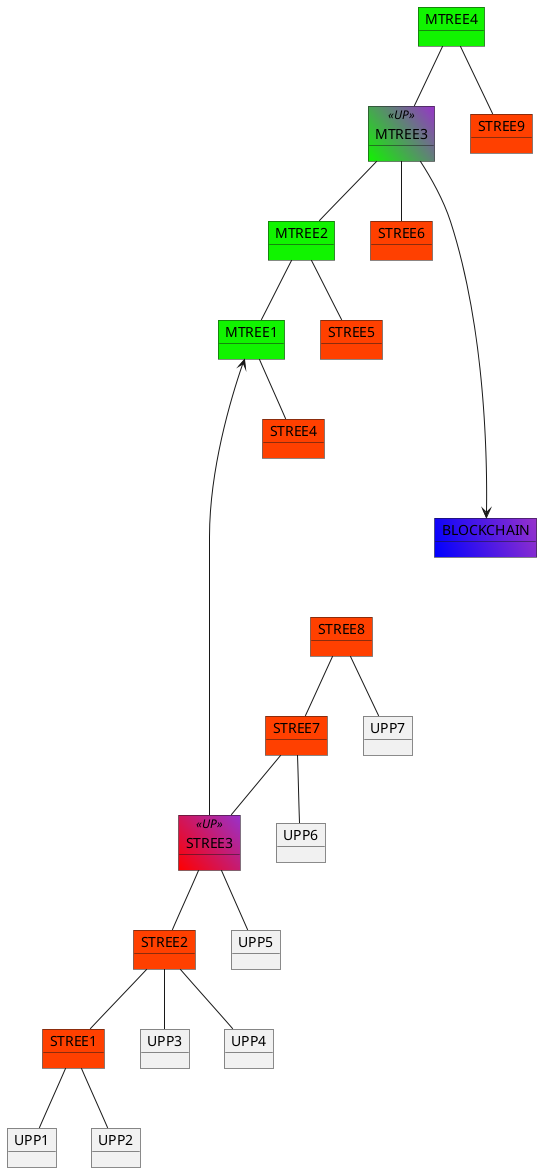 @startuml

object UPP1
object UPP2

object STREE1  #ff4000

STREE1 -- UPP1
STREE1 -- UPP2

object UPP3
object UPP4

object STREE2  #ff4000

STREE2 -- UPP3
STREE2 -- UPP4
STREE2 -- STREE1

object UPP5
object STREE3 <<UP>>  #red\9932CC

STREE3 -- UPP5
STREE3 -- STREE2

object STREE4 #ff4000
object MTREE1 #11f400

MTREE1 <------ STREE3
MTREE1 -- STREE4

object STREE5 #ff4000
object MTREE2 #11f400

MTREE2 -- MTREE1
MTREE2 -- STREE5

object STREE6 #ff4000
object MTREE3 <<UP>> #11f400\9932CC
object BLOCKCHAIN #blue\9932CC

MTREE3 -- MTREE2
MTREE3 -- STREE6
MTREE3 -----> BLOCKCHAIN

object UPP6
object STREE7 #ff4000

STREE7 -- STREE3
STREE7 -- UPP6

object UPP7
object STREE8 #ff4000

STREE8 -- STREE7
STREE8 -- UPP7

object MTREE4 #11f400
object STREE9 #ff4000

MTREE4 -- STREE9

MTREE4 -- MTREE3






@enduml

